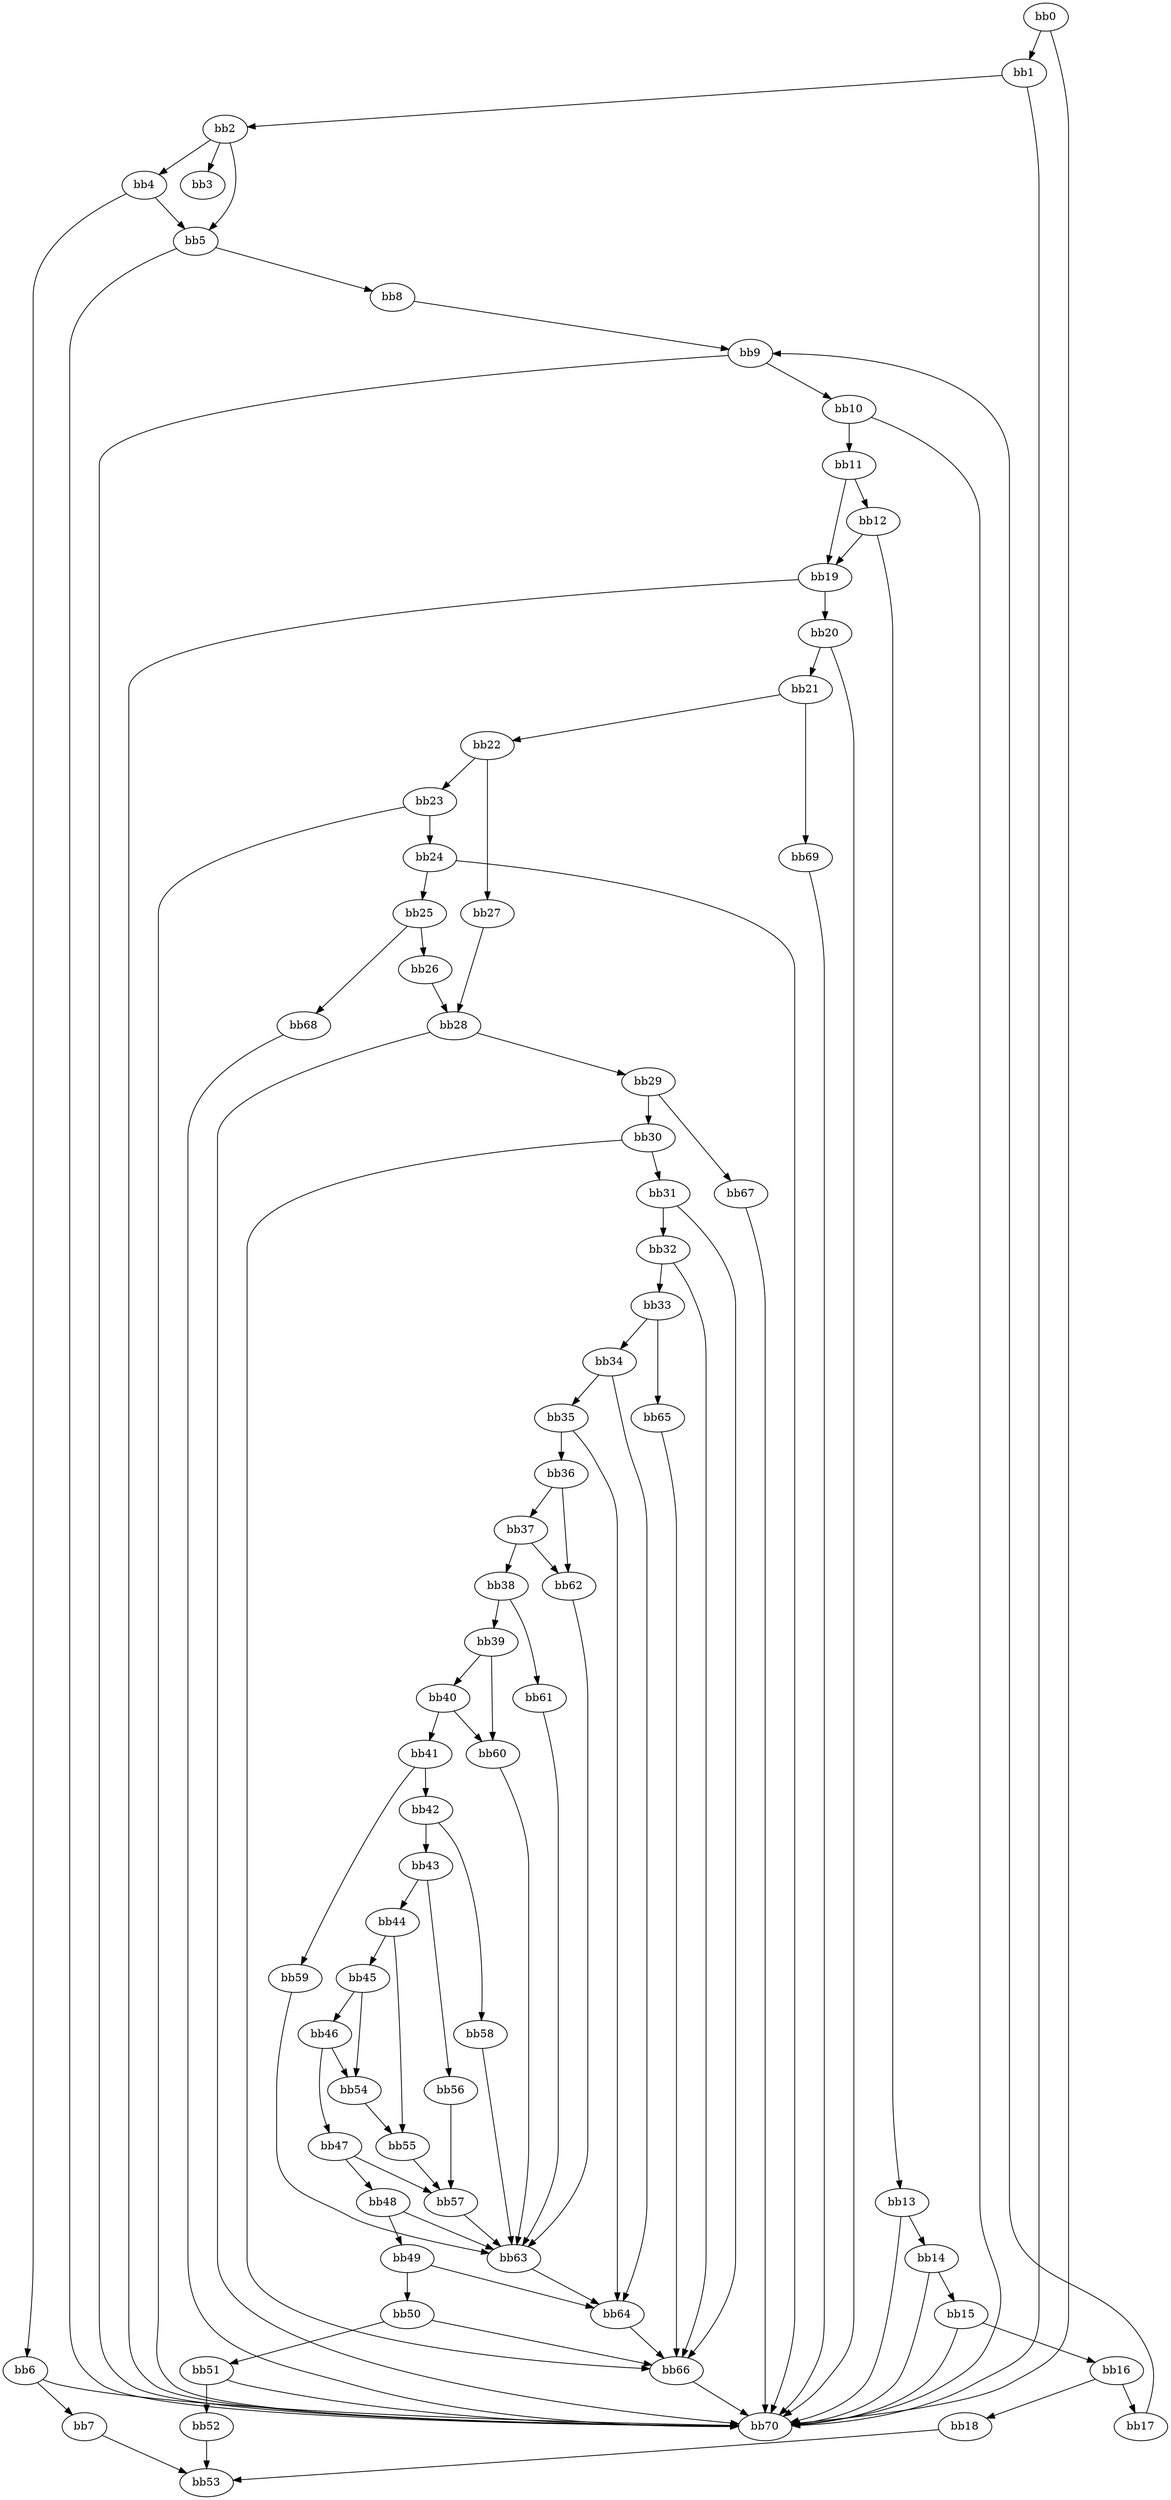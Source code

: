 digraph {
    0 [ label = "bb0\l" ]
    1 [ label = "bb1\l" ]
    2 [ label = "bb2\l" ]
    3 [ label = "bb3\l" ]
    4 [ label = "bb4\l" ]
    5 [ label = "bb5\l" ]
    6 [ label = "bb6\l" ]
    7 [ label = "bb7\l" ]
    8 [ label = "bb8\l" ]
    9 [ label = "bb9\l" ]
    10 [ label = "bb10\l" ]
    11 [ label = "bb11\l" ]
    12 [ label = "bb12\l" ]
    13 [ label = "bb13\l" ]
    14 [ label = "bb14\l" ]
    15 [ label = "bb15\l" ]
    16 [ label = "bb16\l" ]
    17 [ label = "bb17\l" ]
    18 [ label = "bb18\l" ]
    19 [ label = "bb19\l" ]
    20 [ label = "bb20\l" ]
    21 [ label = "bb21\l" ]
    22 [ label = "bb22\l" ]
    23 [ label = "bb23\l" ]
    24 [ label = "bb24\l" ]
    25 [ label = "bb25\l" ]
    26 [ label = "bb26\l" ]
    27 [ label = "bb27\l" ]
    28 [ label = "bb28\l" ]
    29 [ label = "bb29\l" ]
    30 [ label = "bb30\l" ]
    31 [ label = "bb31\l" ]
    32 [ label = "bb32\l" ]
    33 [ label = "bb33\l" ]
    34 [ label = "bb34\l" ]
    35 [ label = "bb35\l" ]
    36 [ label = "bb36\l" ]
    37 [ label = "bb37\l" ]
    38 [ label = "bb38\l" ]
    39 [ label = "bb39\l" ]
    40 [ label = "bb40\l" ]
    41 [ label = "bb41\l" ]
    42 [ label = "bb42\l" ]
    43 [ label = "bb43\l" ]
    44 [ label = "bb44\l" ]
    45 [ label = "bb45\l" ]
    46 [ label = "bb46\l" ]
    47 [ label = "bb47\l" ]
    48 [ label = "bb48\l" ]
    49 [ label = "bb49\l" ]
    50 [ label = "bb50\l" ]
    51 [ label = "bb51\l" ]
    52 [ label = "bb52\l" ]
    53 [ label = "bb53\l" ]
    54 [ label = "bb54\l" ]
    55 [ label = "bb55\l" ]
    56 [ label = "bb56\l" ]
    57 [ label = "bb57\l" ]
    58 [ label = "bb58\l" ]
    59 [ label = "bb59\l" ]
    60 [ label = "bb60\l" ]
    61 [ label = "bb61\l" ]
    62 [ label = "bb62\l" ]
    63 [ label = "bb63\l" ]
    64 [ label = "bb64\l" ]
    65 [ label = "bb65\l" ]
    66 [ label = "bb66\l" ]
    67 [ label = "bb67\l" ]
    68 [ label = "bb68\l" ]
    69 [ label = "bb69\l" ]
    70 [ label = "bb70\l" ]
    0 -> 1 [ ]
    0 -> 70 [ ]
    1 -> 2 [ ]
    1 -> 70 [ ]
    2 -> 3 [ ]
    2 -> 4 [ ]
    2 -> 5 [ ]
    4 -> 5 [ ]
    4 -> 6 [ ]
    5 -> 8 [ ]
    5 -> 70 [ ]
    6 -> 7 [ ]
    6 -> 70 [ ]
    7 -> 53 [ ]
    8 -> 9 [ ]
    9 -> 10 [ ]
    9 -> 70 [ ]
    10 -> 11 [ ]
    10 -> 70 [ ]
    11 -> 12 [ ]
    11 -> 19 [ ]
    12 -> 13 [ ]
    12 -> 19 [ ]
    13 -> 14 [ ]
    13 -> 70 [ ]
    14 -> 15 [ ]
    14 -> 70 [ ]
    15 -> 16 [ ]
    15 -> 70 [ ]
    16 -> 17 [ ]
    16 -> 18 [ ]
    17 -> 9 [ ]
    18 -> 53 [ ]
    19 -> 20 [ ]
    19 -> 70 [ ]
    20 -> 21 [ ]
    20 -> 70 [ ]
    21 -> 22 [ ]
    21 -> 69 [ ]
    22 -> 23 [ ]
    22 -> 27 [ ]
    23 -> 24 [ ]
    23 -> 70 [ ]
    24 -> 25 [ ]
    24 -> 70 [ ]
    25 -> 26 [ ]
    25 -> 68 [ ]
    26 -> 28 [ ]
    27 -> 28 [ ]
    28 -> 29 [ ]
    28 -> 70 [ ]
    29 -> 30 [ ]
    29 -> 67 [ ]
    30 -> 31 [ ]
    30 -> 66 [ ]
    31 -> 32 [ ]
    31 -> 66 [ ]
    32 -> 33 [ ]
    32 -> 66 [ ]
    33 -> 34 [ ]
    33 -> 65 [ ]
    34 -> 35 [ ]
    34 -> 64 [ ]
    35 -> 36 [ ]
    35 -> 64 [ ]
    36 -> 37 [ ]
    36 -> 62 [ ]
    37 -> 38 [ ]
    37 -> 62 [ ]
    38 -> 39 [ ]
    38 -> 61 [ ]
    39 -> 40 [ ]
    39 -> 60 [ ]
    40 -> 41 [ ]
    40 -> 60 [ ]
    41 -> 42 [ ]
    41 -> 59 [ ]
    42 -> 43 [ ]
    42 -> 58 [ ]
    43 -> 44 [ ]
    43 -> 56 [ ]
    44 -> 45 [ ]
    44 -> 55 [ ]
    45 -> 46 [ ]
    45 -> 54 [ ]
    46 -> 47 [ ]
    46 -> 54 [ ]
    47 -> 48 [ ]
    47 -> 57 [ ]
    48 -> 49 [ ]
    48 -> 63 [ ]
    49 -> 50 [ ]
    49 -> 64 [ ]
    50 -> 51 [ ]
    50 -> 66 [ ]
    51 -> 52 [ ]
    51 -> 70 [ ]
    52 -> 53 [ ]
    54 -> 55 [ ]
    55 -> 57 [ ]
    56 -> 57 [ ]
    57 -> 63 [ ]
    58 -> 63 [ ]
    59 -> 63 [ ]
    60 -> 63 [ ]
    61 -> 63 [ ]
    62 -> 63 [ ]
    63 -> 64 [ ]
    64 -> 66 [ ]
    65 -> 66 [ ]
    66 -> 70 [ ]
    67 -> 70 [ ]
    68 -> 70 [ ]
    69 -> 70 [ ]
}

